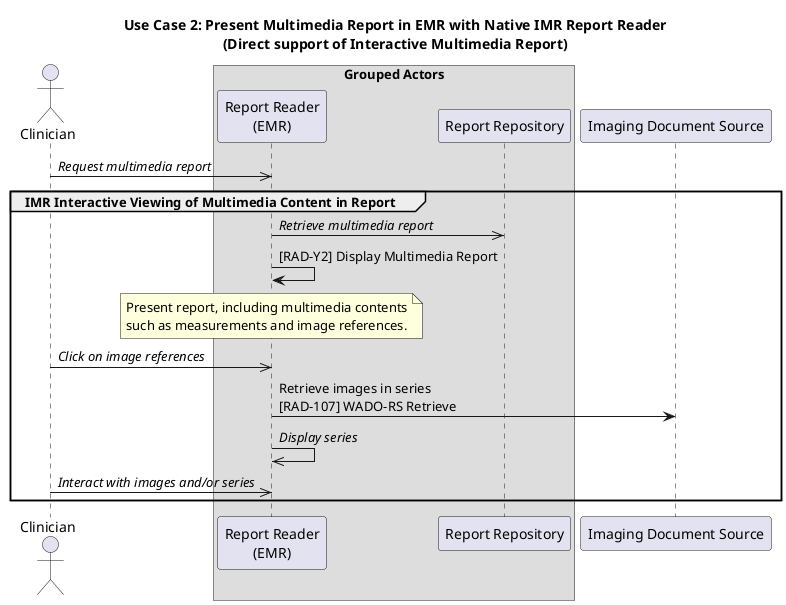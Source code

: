 @startuml

title "Use Case 2: Present Multimedia Report in EMR with Native IMR Report Reader\n(Direct support of Interactive Multimedia Report)"

actor Clinician as Clinician

box Grouped Actors
participant "Report Reader\n(EMR)" as EMR
participant "Report Repository" as Repo
end box

participant "Imaging Document Source" as Archive

Clinician->>EMR: //Request multimedia report//
group IMR Interactive Viewing of Multimedia Content in Report
EMR->>Repo: //Retrieve multimedia report//
EMR->EMR: [RAD-Y2] Display Multimedia Report
note over EMR
Present report, including multimedia contents
such as measurements and image references.
end note

Clinician->>EMR: //Click on image references//
EMR->Archive: Retrieve images in series\n[RAD-107] WADO-RS Retrieve
EMR->>EMR: //Display series//

Clinician->>EMR: //Interact with images and/or series//
end

@enduml